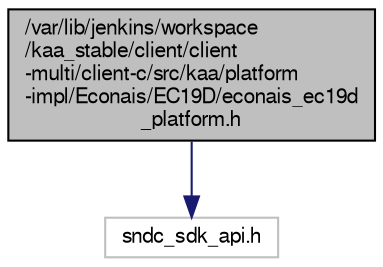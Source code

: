 digraph "/var/lib/jenkins/workspace/kaa_stable/client/client-multi/client-c/src/kaa/platform-impl/Econais/EC19D/econais_ec19d_platform.h"
{
  bgcolor="transparent";
  edge [fontname="FreeSans",fontsize="10",labelfontname="FreeSans",labelfontsize="10"];
  node [fontname="FreeSans",fontsize="10",shape=record];
  Node1 [label="/var/lib/jenkins/workspace\l/kaa_stable/client/client\l-multi/client-c/src/kaa/platform\l-impl/Econais/EC19D/econais_ec19d\l_platform.h",height=0.2,width=0.4,color="black", fillcolor="grey75", style="filled" fontcolor="black"];
  Node1 -> Node2 [color="midnightblue",fontsize="10",style="solid",fontname="FreeSans"];
  Node2 [label="sndc_sdk_api.h",height=0.2,width=0.4,color="grey75"];
}

